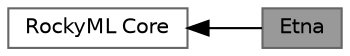 digraph "Etna"
{
 // LATEX_PDF_SIZE
  bgcolor="transparent";
  edge [fontname=Helvetica,fontsize=10,labelfontname=Helvetica,labelfontsize=10];
  node [fontname=Helvetica,fontsize=10,shape=box,height=0.2,width=0.4];
  rankdir=LR;
  Node1 [label="Etna",height=0.2,width=0.4,color="gray40", fillcolor="grey60", style="filled", fontcolor="black",tooltip="Building blocks for non-differentiable neural networks."];
  Node2 [label="RockyML Core",height=0.2,width=0.4,color="grey40", fillcolor="white", style="filled",URL="$group__group__rocky.html",tooltip="A high performance scientific computing framework."];
  Node2->Node1 [shape=plaintext, dir="back", style="solid"];
}
